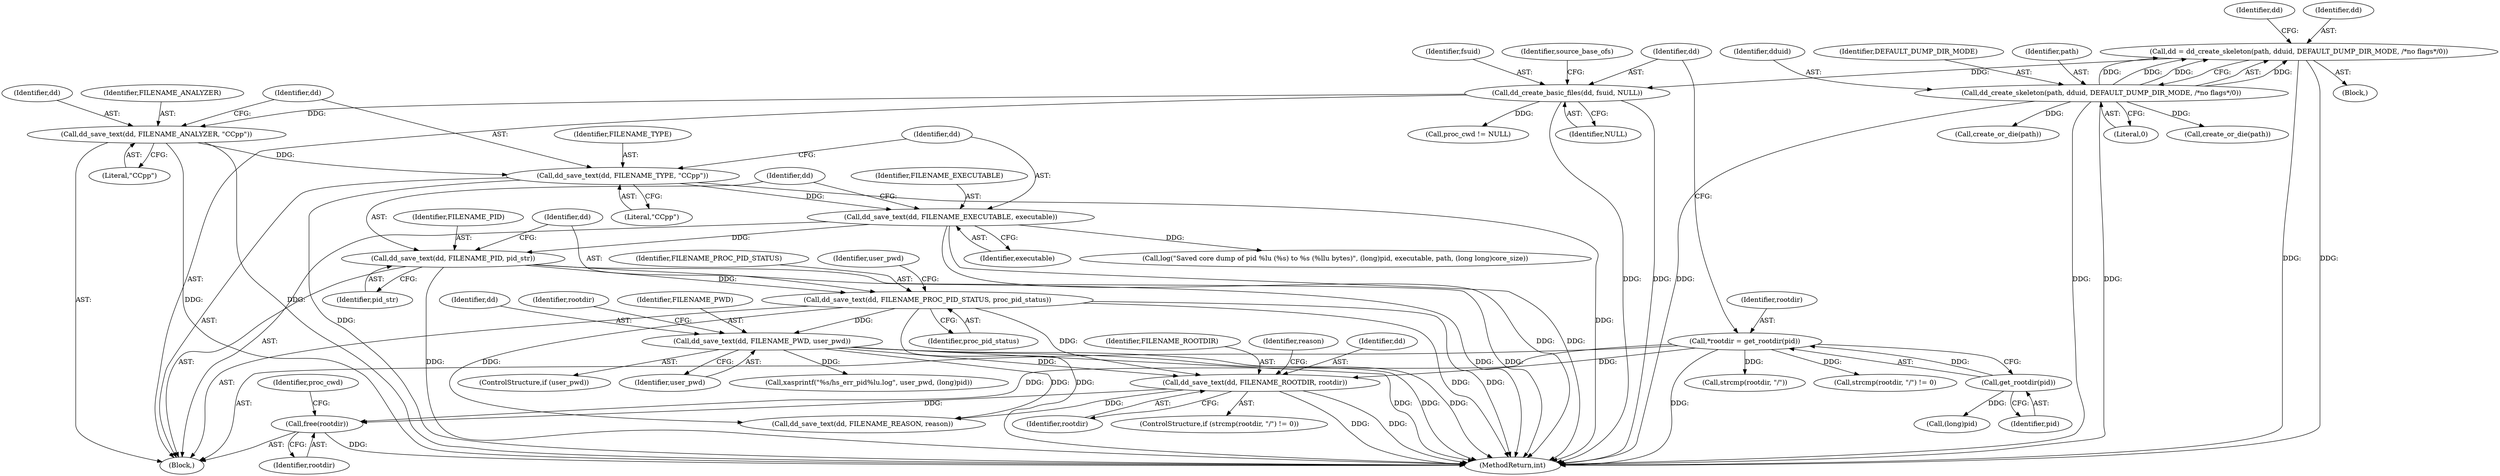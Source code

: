 digraph "0_abrt_8939398b82006ba1fec4ed491339fc075f43fc7c_1@API" {
"1001141" [label="(Call,free(rootdir))"];
"1000827" [label="(Call,dd_save_text(dd, FILENAME_ROOTDIR, rootdir))"];
"1000808" [label="(Call,dd_save_text(dd, FILENAME_PROC_PID_STATUS, proc_pid_status))"];
"1000804" [label="(Call,dd_save_text(dd, FILENAME_PID, pid_str))"];
"1000800" [label="(Call,dd_save_text(dd, FILENAME_EXECUTABLE, executable))"];
"1000796" [label="(Call,dd_save_text(dd, FILENAME_TYPE, \"CCpp\"))"];
"1000792" [label="(Call,dd_save_text(dd, FILENAME_ANALYZER, \"CCpp\"))"];
"1000665" [label="(Call,dd_create_basic_files(dd, fsuid, NULL))"];
"1000650" [label="(Call,dd = dd_create_skeleton(path, dduid, DEFAULT_DUMP_DIR_MODE, /*no flags*/0))"];
"1000652" [label="(Call,dd_create_skeleton(path, dduid, DEFAULT_DUMP_DIR_MODE, /*no flags*/0))"];
"1000814" [label="(Call,dd_save_text(dd, FILENAME_PWD, user_pwd))"];
"1000661" [label="(Call,*rootdir = get_rootdir(pid))"];
"1000663" [label="(Call,get_rootdir(pid))"];
"1000813" [label="(Identifier,user_pwd)"];
"1000658" [label="(Identifier,dd)"];
"1000814" [label="(Call,dd_save_text(dd, FILENAME_PWD, user_pwd))"];
"1000927" [label="(Call,create_or_die(path))"];
"1000823" [label="(Call,strcmp(rootdir, \"/\"))"];
"1000653" [label="(Identifier,path)"];
"1000654" [label="(Identifier,dduid)"];
"1000827" [label="(Call,dd_save_text(dd, FILENAME_ROOTDIR, rootdir))"];
"1000822" [label="(Call,strcmp(rootdir, \"/\") != 0)"];
"1000801" [label="(Identifier,dd)"];
"1000841" [label="(Call,dd_save_text(dd, FILENAME_REASON, reason))"];
"1001144" [label="(Call,proc_cwd != NULL)"];
"1000816" [label="(Identifier,FILENAME_PWD)"];
"1000833" [label="(Identifier,reason)"];
"1001141" [label="(Call,free(rootdir))"];
"1000676" [label="(Call,(long)pid)"];
"1000794" [label="(Identifier,FILENAME_ANALYZER)"];
"1001145" [label="(Identifier,proc_cwd)"];
"1000664" [label="(Identifier,pid)"];
"1000663" [label="(Call,get_rootdir(pid))"];
"1000656" [label="(Literal,0)"];
"1000797" [label="(Identifier,dd)"];
"1000793" [label="(Identifier,dd)"];
"1000812" [label="(ControlStructure,if (user_pwd))"];
"1001142" [label="(Identifier,rootdir)"];
"1000804" [label="(Call,dd_save_text(dd, FILENAME_PID, pid_str))"];
"1000659" [label="(Block,)"];
"1000800" [label="(Call,dd_save_text(dd, FILENAME_EXECUTABLE, executable))"];
"1000807" [label="(Identifier,pid_str)"];
"1000805" [label="(Identifier,dd)"];
"1000806" [label="(Identifier,FILENAME_PID)"];
"1000665" [label="(Call,dd_create_basic_files(dd, fsuid, NULL))"];
"1000650" [label="(Call,dd = dd_create_skeleton(path, dduid, DEFAULT_DUMP_DIR_MODE, /*no flags*/0))"];
"1000815" [label="(Identifier,dd)"];
"1000803" [label="(Identifier,executable)"];
"1000799" [label="(Literal,\"CCpp\")"];
"1000810" [label="(Identifier,FILENAME_PROC_PID_STATUS)"];
"1000666" [label="(Identifier,dd)"];
"1000828" [label="(Identifier,dd)"];
"1000652" [label="(Call,dd_create_skeleton(path, dduid, DEFAULT_DUMP_DIR_MODE, /*no flags*/0))"];
"1000796" [label="(Call,dd_save_text(dd, FILENAME_TYPE, \"CCpp\"))"];
"1000821" [label="(ControlStructure,if (strcmp(rootdir, \"/\") != 0))"];
"1000829" [label="(Identifier,FILENAME_ROOTDIR)"];
"1000668" [label="(Identifier,NULL)"];
"1000667" [label="(Identifier,fsuid)"];
"1000795" [label="(Literal,\"CCpp\")"];
"1000819" [label="(Identifier,rootdir)"];
"1000651" [label="(Identifier,dd)"];
"1000808" [label="(Call,dd_save_text(dd, FILENAME_PROC_PID_STATUS, proc_pid_status))"];
"1000792" [label="(Call,dd_save_text(dd, FILENAME_ANALYZER, \"CCpp\"))"];
"1001103" [label="(Call,log(\"Saved core dump of pid %lu (%s) to %s (%llu bytes)\", (long)pid, executable, path, (long long)core_size))"];
"1000662" [label="(Identifier,rootdir)"];
"1000661" [label="(Call,*rootdir = get_rootdir(pid))"];
"1000152" [label="(Block,)"];
"1000811" [label="(Identifier,proc_pid_status)"];
"1000817" [label="(Identifier,user_pwd)"];
"1000802" [label="(Identifier,FILENAME_EXECUTABLE)"];
"1001020" [label="(Call,xasprintf(\"%s/hs_err_pid%lu.log\", user_pwd, (long)pid))"];
"1000830" [label="(Identifier,rootdir)"];
"1001237" [label="(MethodReturn,int)"];
"1000893" [label="(Call,create_or_die(path))"];
"1000655" [label="(Identifier,DEFAULT_DUMP_DIR_MODE)"];
"1000809" [label="(Identifier,dd)"];
"1000672" [label="(Identifier,source_base_ofs)"];
"1000798" [label="(Identifier,FILENAME_TYPE)"];
"1001141" -> "1000659"  [label="AST: "];
"1001141" -> "1001142"  [label="CFG: "];
"1001142" -> "1001141"  [label="AST: "];
"1001145" -> "1001141"  [label="CFG: "];
"1001141" -> "1001237"  [label="DDG: "];
"1000827" -> "1001141"  [label="DDG: "];
"1000661" -> "1001141"  [label="DDG: "];
"1000827" -> "1000821"  [label="AST: "];
"1000827" -> "1000830"  [label="CFG: "];
"1000828" -> "1000827"  [label="AST: "];
"1000829" -> "1000827"  [label="AST: "];
"1000830" -> "1000827"  [label="AST: "];
"1000833" -> "1000827"  [label="CFG: "];
"1000827" -> "1001237"  [label="DDG: "];
"1000827" -> "1001237"  [label="DDG: "];
"1000808" -> "1000827"  [label="DDG: "];
"1000814" -> "1000827"  [label="DDG: "];
"1000661" -> "1000827"  [label="DDG: "];
"1000827" -> "1000841"  [label="DDG: "];
"1000808" -> "1000659"  [label="AST: "];
"1000808" -> "1000811"  [label="CFG: "];
"1000809" -> "1000808"  [label="AST: "];
"1000810" -> "1000808"  [label="AST: "];
"1000811" -> "1000808"  [label="AST: "];
"1000813" -> "1000808"  [label="CFG: "];
"1000808" -> "1001237"  [label="DDG: "];
"1000808" -> "1001237"  [label="DDG: "];
"1000808" -> "1001237"  [label="DDG: "];
"1000804" -> "1000808"  [label="DDG: "];
"1000808" -> "1000814"  [label="DDG: "];
"1000808" -> "1000841"  [label="DDG: "];
"1000804" -> "1000659"  [label="AST: "];
"1000804" -> "1000807"  [label="CFG: "];
"1000805" -> "1000804"  [label="AST: "];
"1000806" -> "1000804"  [label="AST: "];
"1000807" -> "1000804"  [label="AST: "];
"1000809" -> "1000804"  [label="CFG: "];
"1000804" -> "1001237"  [label="DDG: "];
"1000804" -> "1001237"  [label="DDG: "];
"1000804" -> "1001237"  [label="DDG: "];
"1000800" -> "1000804"  [label="DDG: "];
"1000800" -> "1000659"  [label="AST: "];
"1000800" -> "1000803"  [label="CFG: "];
"1000801" -> "1000800"  [label="AST: "];
"1000802" -> "1000800"  [label="AST: "];
"1000803" -> "1000800"  [label="AST: "];
"1000805" -> "1000800"  [label="CFG: "];
"1000800" -> "1001237"  [label="DDG: "];
"1000800" -> "1001237"  [label="DDG: "];
"1000796" -> "1000800"  [label="DDG: "];
"1000800" -> "1001103"  [label="DDG: "];
"1000796" -> "1000659"  [label="AST: "];
"1000796" -> "1000799"  [label="CFG: "];
"1000797" -> "1000796"  [label="AST: "];
"1000798" -> "1000796"  [label="AST: "];
"1000799" -> "1000796"  [label="AST: "];
"1000801" -> "1000796"  [label="CFG: "];
"1000796" -> "1001237"  [label="DDG: "];
"1000796" -> "1001237"  [label="DDG: "];
"1000792" -> "1000796"  [label="DDG: "];
"1000792" -> "1000659"  [label="AST: "];
"1000792" -> "1000795"  [label="CFG: "];
"1000793" -> "1000792"  [label="AST: "];
"1000794" -> "1000792"  [label="AST: "];
"1000795" -> "1000792"  [label="AST: "];
"1000797" -> "1000792"  [label="CFG: "];
"1000792" -> "1001237"  [label="DDG: "];
"1000792" -> "1001237"  [label="DDG: "];
"1000665" -> "1000792"  [label="DDG: "];
"1000665" -> "1000659"  [label="AST: "];
"1000665" -> "1000668"  [label="CFG: "];
"1000666" -> "1000665"  [label="AST: "];
"1000667" -> "1000665"  [label="AST: "];
"1000668" -> "1000665"  [label="AST: "];
"1000672" -> "1000665"  [label="CFG: "];
"1000665" -> "1001237"  [label="DDG: "];
"1000665" -> "1001237"  [label="DDG: "];
"1000650" -> "1000665"  [label="DDG: "];
"1000665" -> "1001144"  [label="DDG: "];
"1000650" -> "1000152"  [label="AST: "];
"1000650" -> "1000652"  [label="CFG: "];
"1000651" -> "1000650"  [label="AST: "];
"1000652" -> "1000650"  [label="AST: "];
"1000658" -> "1000650"  [label="CFG: "];
"1000650" -> "1001237"  [label="DDG: "];
"1000650" -> "1001237"  [label="DDG: "];
"1000652" -> "1000650"  [label="DDG: "];
"1000652" -> "1000650"  [label="DDG: "];
"1000652" -> "1000650"  [label="DDG: "];
"1000652" -> "1000650"  [label="DDG: "];
"1000652" -> "1000656"  [label="CFG: "];
"1000653" -> "1000652"  [label="AST: "];
"1000654" -> "1000652"  [label="AST: "];
"1000655" -> "1000652"  [label="AST: "];
"1000656" -> "1000652"  [label="AST: "];
"1000652" -> "1001237"  [label="DDG: "];
"1000652" -> "1001237"  [label="DDG: "];
"1000652" -> "1001237"  [label="DDG: "];
"1000652" -> "1000893"  [label="DDG: "];
"1000652" -> "1000927"  [label="DDG: "];
"1000814" -> "1000812"  [label="AST: "];
"1000814" -> "1000817"  [label="CFG: "];
"1000815" -> "1000814"  [label="AST: "];
"1000816" -> "1000814"  [label="AST: "];
"1000817" -> "1000814"  [label="AST: "];
"1000819" -> "1000814"  [label="CFG: "];
"1000814" -> "1001237"  [label="DDG: "];
"1000814" -> "1001237"  [label="DDG: "];
"1000814" -> "1001237"  [label="DDG: "];
"1000814" -> "1000841"  [label="DDG: "];
"1000814" -> "1001020"  [label="DDG: "];
"1000661" -> "1000659"  [label="AST: "];
"1000661" -> "1000663"  [label="CFG: "];
"1000662" -> "1000661"  [label="AST: "];
"1000663" -> "1000661"  [label="AST: "];
"1000666" -> "1000661"  [label="CFG: "];
"1000661" -> "1001237"  [label="DDG: "];
"1000663" -> "1000661"  [label="DDG: "];
"1000661" -> "1000822"  [label="DDG: "];
"1000661" -> "1000823"  [label="DDG: "];
"1000663" -> "1000664"  [label="CFG: "];
"1000664" -> "1000663"  [label="AST: "];
"1000663" -> "1000676"  [label="DDG: "];
}
